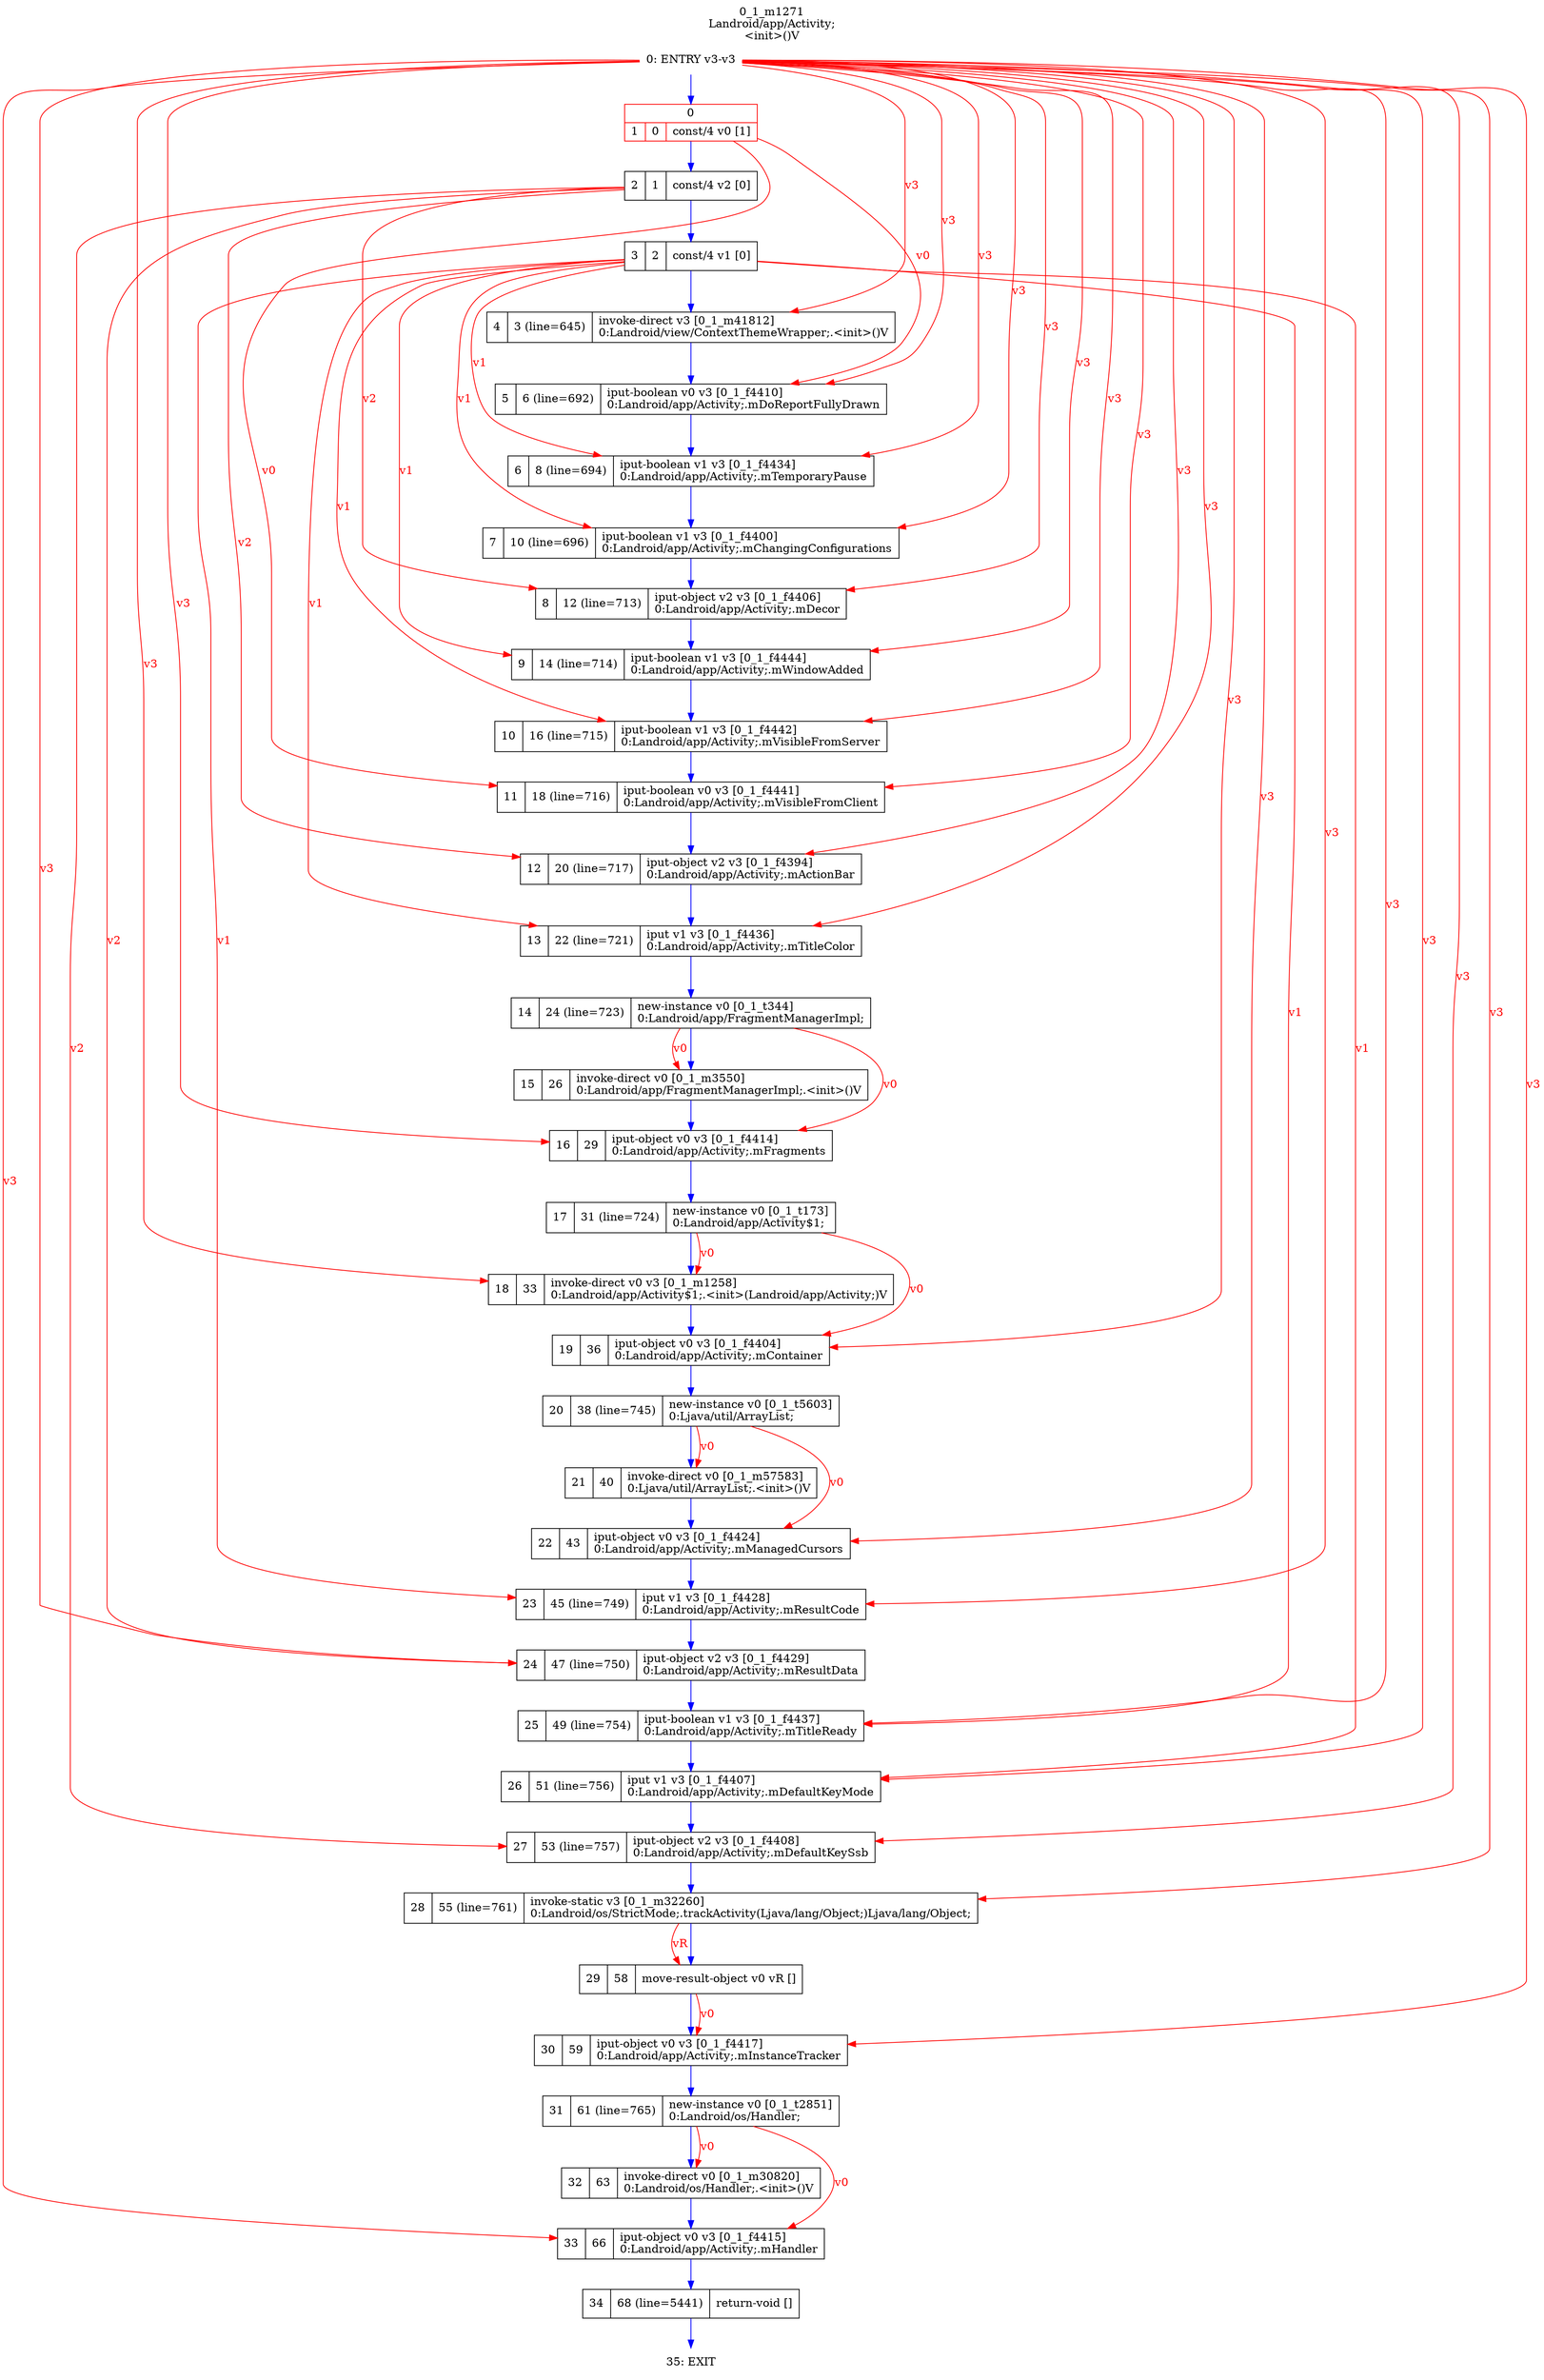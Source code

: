 digraph G {
rankdir=UD;
labelloc=t;
label="0_1_m1271\nLandroid/app/Activity;
<init>()V";
0[label="0: ENTRY v3-v3",shape=plaintext];
1[label="{0|{1|0|const/4 v0 [1]\l}}",shape=record, color=red];
2[label="2|1|const/4 v2 [0]\l",shape=record];
3[label="3|2|const/4 v1 [0]\l",shape=record];
4[label="4|3 (line=645)|invoke-direct v3 [0_1_m41812]\l0:Landroid/view/ContextThemeWrapper;.\<init\>()V\l",shape=record,URL="0_1_m41812.dot"];
5[label="5|6 (line=692)|iput-boolean v0 v3 [0_1_f4410]\l0:Landroid/app/Activity;.mDoReportFullyDrawn\l",shape=record];
6[label="6|8 (line=694)|iput-boolean v1 v3 [0_1_f4434]\l0:Landroid/app/Activity;.mTemporaryPause\l",shape=record];
7[label="7|10 (line=696)|iput-boolean v1 v3 [0_1_f4400]\l0:Landroid/app/Activity;.mChangingConfigurations\l",shape=record];
8[label="8|12 (line=713)|iput-object v2 v3 [0_1_f4406]\l0:Landroid/app/Activity;.mDecor\l",shape=record];
9[label="9|14 (line=714)|iput-boolean v1 v3 [0_1_f4444]\l0:Landroid/app/Activity;.mWindowAdded\l",shape=record];
10[label="10|16 (line=715)|iput-boolean v1 v3 [0_1_f4442]\l0:Landroid/app/Activity;.mVisibleFromServer\l",shape=record];
11[label="11|18 (line=716)|iput-boolean v0 v3 [0_1_f4441]\l0:Landroid/app/Activity;.mVisibleFromClient\l",shape=record];
12[label="12|20 (line=717)|iput-object v2 v3 [0_1_f4394]\l0:Landroid/app/Activity;.mActionBar\l",shape=record];
13[label="13|22 (line=721)|iput v1 v3 [0_1_f4436]\l0:Landroid/app/Activity;.mTitleColor\l",shape=record];
14[label="14|24 (line=723)|new-instance v0 [0_1_t344]\l0:Landroid/app/FragmentManagerImpl;\l",shape=record];
15[label="15|26|invoke-direct v0 [0_1_m3550]\l0:Landroid/app/FragmentManagerImpl;.\<init\>()V\l",shape=record,URL="0_1_m3550.dot"];
16[label="16|29|iput-object v0 v3 [0_1_f4414]\l0:Landroid/app/Activity;.mFragments\l",shape=record];
17[label="17|31 (line=724)|new-instance v0 [0_1_t173]\l0:Landroid/app/Activity$1;\l",shape=record];
18[label="18|33|invoke-direct v0 v3 [0_1_m1258]\l0:Landroid/app/Activity$1;.\<init\>(Landroid/app/Activity;)V\l",shape=record,URL="0_1_m1258.dot"];
19[label="19|36|iput-object v0 v3 [0_1_f4404]\l0:Landroid/app/Activity;.mContainer\l",shape=record];
20[label="20|38 (line=745)|new-instance v0 [0_1_t5603]\l0:Ljava/util/ArrayList;\l",shape=record];
21[label="21|40|invoke-direct v0 [0_1_m57583]\l0:Ljava/util/ArrayList;.\<init\>()V\l",shape=record,URL="0_1_m57583.dot"];
22[label="22|43|iput-object v0 v3 [0_1_f4424]\l0:Landroid/app/Activity;.mManagedCursors\l",shape=record];
23[label="23|45 (line=749)|iput v1 v3 [0_1_f4428]\l0:Landroid/app/Activity;.mResultCode\l",shape=record];
24[label="24|47 (line=750)|iput-object v2 v3 [0_1_f4429]\l0:Landroid/app/Activity;.mResultData\l",shape=record];
25[label="25|49 (line=754)|iput-boolean v1 v3 [0_1_f4437]\l0:Landroid/app/Activity;.mTitleReady\l",shape=record];
26[label="26|51 (line=756)|iput v1 v3 [0_1_f4407]\l0:Landroid/app/Activity;.mDefaultKeyMode\l",shape=record];
27[label="27|53 (line=757)|iput-object v2 v3 [0_1_f4408]\l0:Landroid/app/Activity;.mDefaultKeySsb\l",shape=record];
28[label="28|55 (line=761)|invoke-static v3 [0_1_m32260]\l0:Landroid/os/StrictMode;.trackActivity(Ljava/lang/Object;)Ljava/lang/Object;\l",shape=record,URL="0_1_m32260.dot"];
29[label="29|58|move-result-object v0 vR []\l",shape=record];
30[label="30|59|iput-object v0 v3 [0_1_f4417]\l0:Landroid/app/Activity;.mInstanceTracker\l",shape=record];
31[label="31|61 (line=765)|new-instance v0 [0_1_t2851]\l0:Landroid/os/Handler;\l",shape=record];
32[label="32|63|invoke-direct v0 [0_1_m30820]\l0:Landroid/os/Handler;.\<init\>()V\l",shape=record,URL="0_1_m30820.dot"];
33[label="33|66|iput-object v0 v3 [0_1_f4415]\l0:Landroid/app/Activity;.mHandler\l",shape=record];
34[label="34|68 (line=5441)|return-void []\l",shape=record];
35[label="35: EXIT",shape=plaintext];
0->1 [color=blue, fontcolor=blue,weight=100, taillabel=""];
1->2 [color=blue, fontcolor=blue,weight=100, taillabel=""];
2->3 [color=blue, fontcolor=blue,weight=100, taillabel=""];
3->4 [color=blue, fontcolor=blue,weight=100, taillabel=""];
4->5 [color=blue, fontcolor=blue,weight=100, taillabel=""];
5->6 [color=blue, fontcolor=blue,weight=100, taillabel=""];
6->7 [color=blue, fontcolor=blue,weight=100, taillabel=""];
7->8 [color=blue, fontcolor=blue,weight=100, taillabel=""];
8->9 [color=blue, fontcolor=blue,weight=100, taillabel=""];
9->10 [color=blue, fontcolor=blue,weight=100, taillabel=""];
10->11 [color=blue, fontcolor=blue,weight=100, taillabel=""];
11->12 [color=blue, fontcolor=blue,weight=100, taillabel=""];
12->13 [color=blue, fontcolor=blue,weight=100, taillabel=""];
13->14 [color=blue, fontcolor=blue,weight=100, taillabel=""];
14->15 [color=blue, fontcolor=blue,weight=100, taillabel=""];
15->16 [color=blue, fontcolor=blue,weight=100, taillabel=""];
16->17 [color=blue, fontcolor=blue,weight=100, taillabel=""];
17->18 [color=blue, fontcolor=blue,weight=100, taillabel=""];
18->19 [color=blue, fontcolor=blue,weight=100, taillabel=""];
19->20 [color=blue, fontcolor=blue,weight=100, taillabel=""];
20->21 [color=blue, fontcolor=blue,weight=100, taillabel=""];
21->22 [color=blue, fontcolor=blue,weight=100, taillabel=""];
22->23 [color=blue, fontcolor=blue,weight=100, taillabel=""];
23->24 [color=blue, fontcolor=blue,weight=100, taillabel=""];
24->25 [color=blue, fontcolor=blue,weight=100, taillabel=""];
25->26 [color=blue, fontcolor=blue,weight=100, taillabel=""];
26->27 [color=blue, fontcolor=blue,weight=100, taillabel=""];
27->28 [color=blue, fontcolor=blue,weight=100, taillabel=""];
28->29 [color=blue, fontcolor=blue,weight=100, taillabel=""];
29->30 [color=blue, fontcolor=blue,weight=100, taillabel=""];
30->31 [color=blue, fontcolor=blue,weight=100, taillabel=""];
31->32 [color=blue, fontcolor=blue,weight=100, taillabel=""];
32->33 [color=blue, fontcolor=blue,weight=100, taillabel=""];
33->34 [color=blue, fontcolor=blue,weight=100, taillabel=""];
34->35 [color=blue, fontcolor=blue,weight=100, taillabel=""];
0->4 [color=red, fontcolor=red, label="v3"];
0->5 [color=red, fontcolor=red, label="v3"];
1->5 [color=red, fontcolor=red, label="v0"];
0->6 [color=red, fontcolor=red, label="v3"];
3->6 [color=red, fontcolor=red, label="v1"];
0->7 [color=red, fontcolor=red, label="v3"];
3->7 [color=red, fontcolor=red, label="v1"];
0->8 [color=red, fontcolor=red, label="v3"];
2->8 [color=red, fontcolor=red, label="v2"];
0->9 [color=red, fontcolor=red, label="v3"];
3->9 [color=red, fontcolor=red, label="v1"];
0->10 [color=red, fontcolor=red, label="v3"];
3->10 [color=red, fontcolor=red, label="v1"];
0->11 [color=red, fontcolor=red, label="v3"];
1->11 [color=red, fontcolor=red, label="v0"];
0->12 [color=red, fontcolor=red, label="v3"];
2->12 [color=red, fontcolor=red, label="v2"];
0->13 [color=red, fontcolor=red, label="v3"];
3->13 [color=red, fontcolor=red, label="v1"];
14->15 [color=red, fontcolor=red, label="v0"];
0->16 [color=red, fontcolor=red, label="v3"];
14->16 [color=red, fontcolor=red, label="v0"];
0->18 [color=red, fontcolor=red, label="v3"];
17->18 [color=red, fontcolor=red, label="v0"];
0->19 [color=red, fontcolor=red, label="v3"];
17->19 [color=red, fontcolor=red, label="v0"];
20->21 [color=red, fontcolor=red, label="v0"];
0->22 [color=red, fontcolor=red, label="v3"];
20->22 [color=red, fontcolor=red, label="v0"];
0->23 [color=red, fontcolor=red, label="v3"];
3->23 [color=red, fontcolor=red, label="v1"];
0->24 [color=red, fontcolor=red, label="v3"];
2->24 [color=red, fontcolor=red, label="v2"];
0->25 [color=red, fontcolor=red, label="v3"];
3->25 [color=red, fontcolor=red, label="v1"];
0->26 [color=red, fontcolor=red, label="v3"];
3->26 [color=red, fontcolor=red, label="v1"];
0->27 [color=red, fontcolor=red, label="v3"];
2->27 [color=red, fontcolor=red, label="v2"];
0->28 [color=red, fontcolor=red, label="v3"];
28->29 [color=red, fontcolor=red, label="vR"];
0->30 [color=red, fontcolor=red, label="v3"];
29->30 [color=red, fontcolor=red, label="v0"];
31->32 [color=red, fontcolor=red, label="v0"];
0->33 [color=red, fontcolor=red, label="v3"];
31->33 [color=red, fontcolor=red, label="v0"];
}
